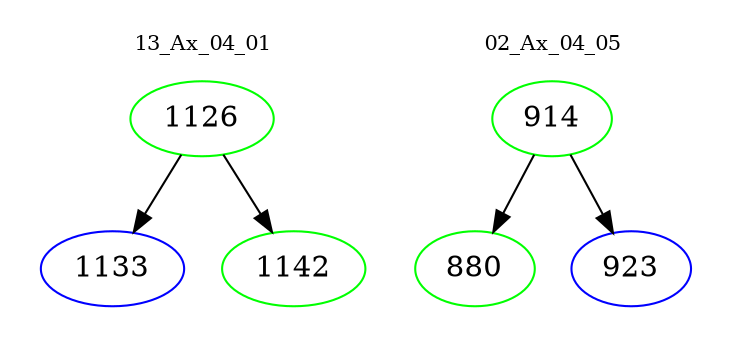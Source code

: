 digraph{
subgraph cluster_0 {
color = white
label = "13_Ax_04_01";
fontsize=10;
T0_1126 [label="1126", color="green"]
T0_1126 -> T0_1133 [color="black"]
T0_1133 [label="1133", color="blue"]
T0_1126 -> T0_1142 [color="black"]
T0_1142 [label="1142", color="green"]
}
subgraph cluster_1 {
color = white
label = "02_Ax_04_05";
fontsize=10;
T1_914 [label="914", color="green"]
T1_914 -> T1_880 [color="black"]
T1_880 [label="880", color="green"]
T1_914 -> T1_923 [color="black"]
T1_923 [label="923", color="blue"]
}
}
